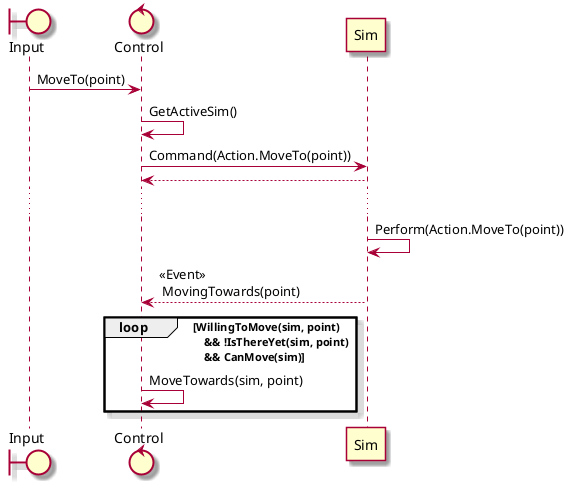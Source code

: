 @startuml "Movement"
skin rose

boundary Input
control Control 

Input -> Control : MoveTo(point)
Control -> Control : GetActiveSim()
Control -> Sim : Command(Action.MoveTo(point))
Sim --> Control

...

Sim -> Sim : Perform(Action.MoveTo(point))
Sim --> Control : <<Event>> \n MovingTowards(point)

loop WillingToMove(sim, point) \n    && !IsThereYet(sim, point) \n    && CanMove(sim)
    Control -> Control : MoveTowards(sim, point)
end

@enduml